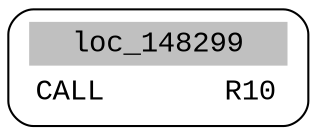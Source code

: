 digraph asm_graph {
1941 [
shape="Mrecord" fontname="Courier New"label =<<table border="0" cellborder="0" cellpadding="3"><tr><td align="center" colspan="2" bgcolor="grey">loc_148299</td></tr><tr><td align="left">CALL       R10</td></tr></table>> ];
}